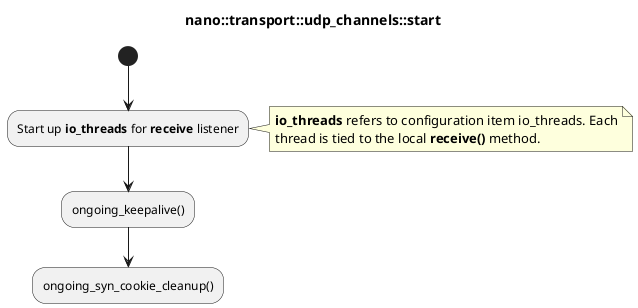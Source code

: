 @startuml

title nano::transport::udp_channels::start

(*)--> Start up **io_threads** for **receive** listener

note right
**io_threads** refers to configuration item io_threads. Each
thread is tied to the local **receive()** method.
end note

--> ongoing_keepalive()
--> ongoing_syn_cookie_cleanup()

@enduml
